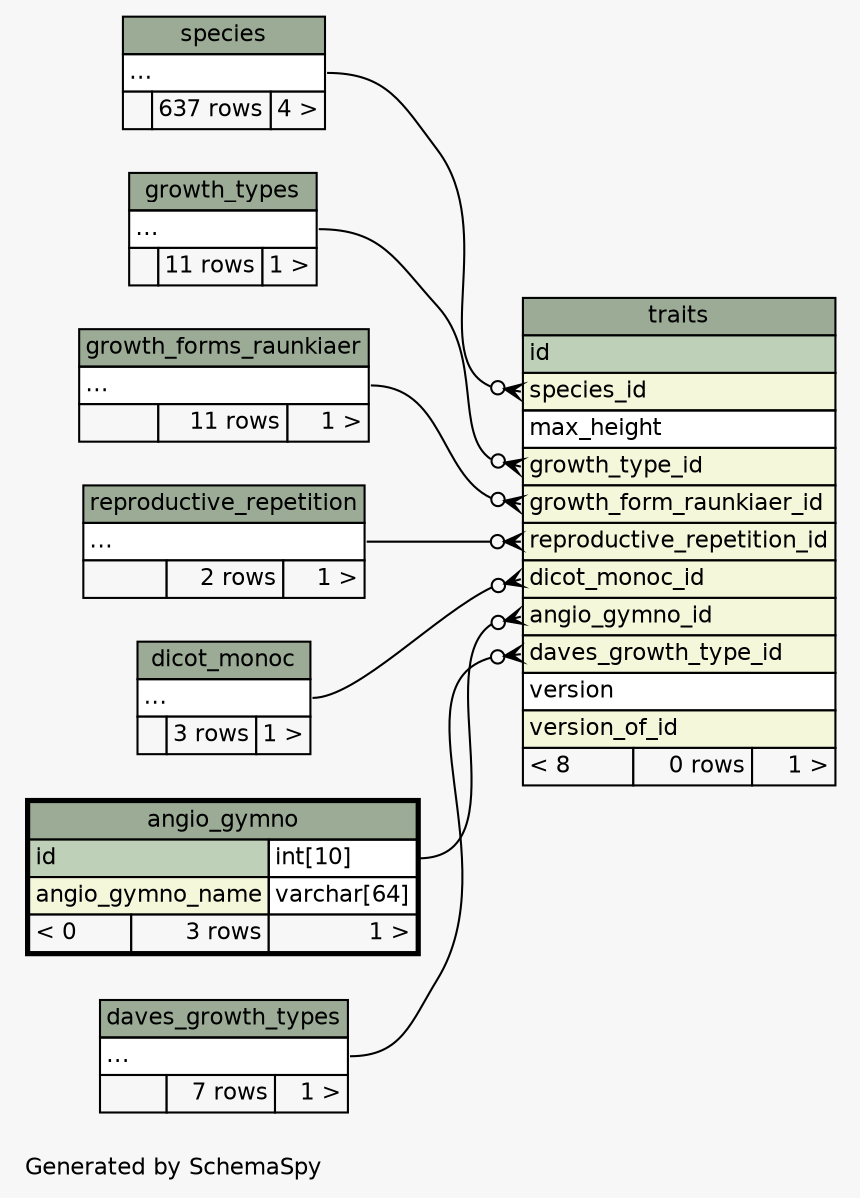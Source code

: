 // dot 2.38.0 on Linux 4.4.0-42-generic
// SchemaSpy rev 590
digraph "twoDegreesRelationshipsDiagram" {
  graph [
    rankdir="RL"
    bgcolor="#f7f7f7"
    label="\nGenerated by SchemaSpy"
    labeljust="l"
    nodesep="0.18"
    ranksep="0.46"
    fontname="Helvetica"
    fontsize="11"
  ];
  node [
    fontname="Helvetica"
    fontsize="11"
    shape="plaintext"
  ];
  edge [
    arrowsize="0.8"
  ];
  "traits":"angio_gymno_id":w -> "angio_gymno":"id.type":e [arrowhead=none dir=back arrowtail=crowodot];
  "traits":"daves_growth_type_id":w -> "daves_growth_types":"elipses":e [arrowhead=none dir=back arrowtail=crowodot];
  "traits":"dicot_monoc_id":w -> "dicot_monoc":"elipses":e [arrowhead=none dir=back arrowtail=crowodot];
  "traits":"growth_form_raunkiaer_id":w -> "growth_forms_raunkiaer":"elipses":e [arrowhead=none dir=back arrowtail=crowodot];
  "traits":"growth_type_id":w -> "growth_types":"elipses":e [arrowhead=none dir=back arrowtail=crowodot];
  "traits":"reproductive_repetition_id":w -> "reproductive_repetition":"elipses":e [arrowhead=none dir=back arrowtail=crowodot];
  "traits":"species_id":w -> "species":"elipses":e [arrowhead=none dir=back arrowtail=crowodot];
  "angio_gymno" [
    label=<
    <TABLE BORDER="2" CELLBORDER="1" CELLSPACING="0" BGCOLOR="#ffffff">
      <TR><TD COLSPAN="3" BGCOLOR="#9bab96" ALIGN="CENTER">angio_gymno</TD></TR>
      <TR><TD PORT="id" COLSPAN="2" BGCOLOR="#bed1b8" ALIGN="LEFT">id</TD><TD PORT="id.type" ALIGN="LEFT">int[10]</TD></TR>
      <TR><TD PORT="angio_gymno_name" COLSPAN="2" BGCOLOR="#f4f7da" ALIGN="LEFT">angio_gymno_name</TD><TD PORT="angio_gymno_name.type" ALIGN="LEFT">varchar[64]</TD></TR>
      <TR><TD ALIGN="LEFT" BGCOLOR="#f7f7f7">&lt; 0</TD><TD ALIGN="RIGHT" BGCOLOR="#f7f7f7">3 rows</TD><TD ALIGN="RIGHT" BGCOLOR="#f7f7f7">1 &gt;</TD></TR>
    </TABLE>>
    URL="angio_gymno.html"
    tooltip="angio_gymno"
  ];
  "daves_growth_types" [
    label=<
    <TABLE BORDER="0" CELLBORDER="1" CELLSPACING="0" BGCOLOR="#ffffff">
      <TR><TD COLSPAN="3" BGCOLOR="#9bab96" ALIGN="CENTER">daves_growth_types</TD></TR>
      <TR><TD PORT="elipses" COLSPAN="3" ALIGN="LEFT">...</TD></TR>
      <TR><TD ALIGN="LEFT" BGCOLOR="#f7f7f7">  </TD><TD ALIGN="RIGHT" BGCOLOR="#f7f7f7">7 rows</TD><TD ALIGN="RIGHT" BGCOLOR="#f7f7f7">1 &gt;</TD></TR>
    </TABLE>>
    URL="daves_growth_types.html"
    tooltip="daves_growth_types"
  ];
  "dicot_monoc" [
    label=<
    <TABLE BORDER="0" CELLBORDER="1" CELLSPACING="0" BGCOLOR="#ffffff">
      <TR><TD COLSPAN="3" BGCOLOR="#9bab96" ALIGN="CENTER">dicot_monoc</TD></TR>
      <TR><TD PORT="elipses" COLSPAN="3" ALIGN="LEFT">...</TD></TR>
      <TR><TD ALIGN="LEFT" BGCOLOR="#f7f7f7">  </TD><TD ALIGN="RIGHT" BGCOLOR="#f7f7f7">3 rows</TD><TD ALIGN="RIGHT" BGCOLOR="#f7f7f7">1 &gt;</TD></TR>
    </TABLE>>
    URL="dicot_monoc.html"
    tooltip="dicot_monoc"
  ];
  "growth_forms_raunkiaer" [
    label=<
    <TABLE BORDER="0" CELLBORDER="1" CELLSPACING="0" BGCOLOR="#ffffff">
      <TR><TD COLSPAN="3" BGCOLOR="#9bab96" ALIGN="CENTER">growth_forms_raunkiaer</TD></TR>
      <TR><TD PORT="elipses" COLSPAN="3" ALIGN="LEFT">...</TD></TR>
      <TR><TD ALIGN="LEFT" BGCOLOR="#f7f7f7">  </TD><TD ALIGN="RIGHT" BGCOLOR="#f7f7f7">11 rows</TD><TD ALIGN="RIGHT" BGCOLOR="#f7f7f7">1 &gt;</TD></TR>
    </TABLE>>
    URL="growth_forms_raunkiaer.html"
    tooltip="growth_forms_raunkiaer"
  ];
  "growth_types" [
    label=<
    <TABLE BORDER="0" CELLBORDER="1" CELLSPACING="0" BGCOLOR="#ffffff">
      <TR><TD COLSPAN="3" BGCOLOR="#9bab96" ALIGN="CENTER">growth_types</TD></TR>
      <TR><TD PORT="elipses" COLSPAN="3" ALIGN="LEFT">...</TD></TR>
      <TR><TD ALIGN="LEFT" BGCOLOR="#f7f7f7">  </TD><TD ALIGN="RIGHT" BGCOLOR="#f7f7f7">11 rows</TD><TD ALIGN="RIGHT" BGCOLOR="#f7f7f7">1 &gt;</TD></TR>
    </TABLE>>
    URL="growth_types.html"
    tooltip="growth_types"
  ];
  "reproductive_repetition" [
    label=<
    <TABLE BORDER="0" CELLBORDER="1" CELLSPACING="0" BGCOLOR="#ffffff">
      <TR><TD COLSPAN="3" BGCOLOR="#9bab96" ALIGN="CENTER">reproductive_repetition</TD></TR>
      <TR><TD PORT="elipses" COLSPAN="3" ALIGN="LEFT">...</TD></TR>
      <TR><TD ALIGN="LEFT" BGCOLOR="#f7f7f7">  </TD><TD ALIGN="RIGHT" BGCOLOR="#f7f7f7">2 rows</TD><TD ALIGN="RIGHT" BGCOLOR="#f7f7f7">1 &gt;</TD></TR>
    </TABLE>>
    URL="reproductive_repetition.html"
    tooltip="reproductive_repetition"
  ];
  "species" [
    label=<
    <TABLE BORDER="0" CELLBORDER="1" CELLSPACING="0" BGCOLOR="#ffffff">
      <TR><TD COLSPAN="3" BGCOLOR="#9bab96" ALIGN="CENTER">species</TD></TR>
      <TR><TD PORT="elipses" COLSPAN="3" ALIGN="LEFT">...</TD></TR>
      <TR><TD ALIGN="LEFT" BGCOLOR="#f7f7f7">  </TD><TD ALIGN="RIGHT" BGCOLOR="#f7f7f7">637 rows</TD><TD ALIGN="RIGHT" BGCOLOR="#f7f7f7">4 &gt;</TD></TR>
    </TABLE>>
    URL="species.html"
    tooltip="species"
  ];
  "traits" [
    label=<
    <TABLE BORDER="0" CELLBORDER="1" CELLSPACING="0" BGCOLOR="#ffffff">
      <TR><TD COLSPAN="3" BGCOLOR="#9bab96" ALIGN="CENTER">traits</TD></TR>
      <TR><TD PORT="id" COLSPAN="3" BGCOLOR="#bed1b8" ALIGN="LEFT">id</TD></TR>
      <TR><TD PORT="species_id" COLSPAN="3" BGCOLOR="#f4f7da" ALIGN="LEFT">species_id</TD></TR>
      <TR><TD PORT="max_height" COLSPAN="3" ALIGN="LEFT">max_height</TD></TR>
      <TR><TD PORT="growth_type_id" COLSPAN="3" BGCOLOR="#f4f7da" ALIGN="LEFT">growth_type_id</TD></TR>
      <TR><TD PORT="growth_form_raunkiaer_id" COLSPAN="3" BGCOLOR="#f4f7da" ALIGN="LEFT">growth_form_raunkiaer_id</TD></TR>
      <TR><TD PORT="reproductive_repetition_id" COLSPAN="3" BGCOLOR="#f4f7da" ALIGN="LEFT">reproductive_repetition_id</TD></TR>
      <TR><TD PORT="dicot_monoc_id" COLSPAN="3" BGCOLOR="#f4f7da" ALIGN="LEFT">dicot_monoc_id</TD></TR>
      <TR><TD PORT="angio_gymno_id" COLSPAN="3" BGCOLOR="#f4f7da" ALIGN="LEFT">angio_gymno_id</TD></TR>
      <TR><TD PORT="daves_growth_type_id" COLSPAN="3" BGCOLOR="#f4f7da" ALIGN="LEFT">daves_growth_type_id</TD></TR>
      <TR><TD PORT="version" COLSPAN="3" ALIGN="LEFT">version</TD></TR>
      <TR><TD PORT="version_of_id" COLSPAN="3" BGCOLOR="#f4f7da" ALIGN="LEFT">version_of_id</TD></TR>
      <TR><TD ALIGN="LEFT" BGCOLOR="#f7f7f7">&lt; 8</TD><TD ALIGN="RIGHT" BGCOLOR="#f7f7f7">0 rows</TD><TD ALIGN="RIGHT" BGCOLOR="#f7f7f7">1 &gt;</TD></TR>
    </TABLE>>
    URL="traits.html"
    tooltip="traits"
  ];
}
